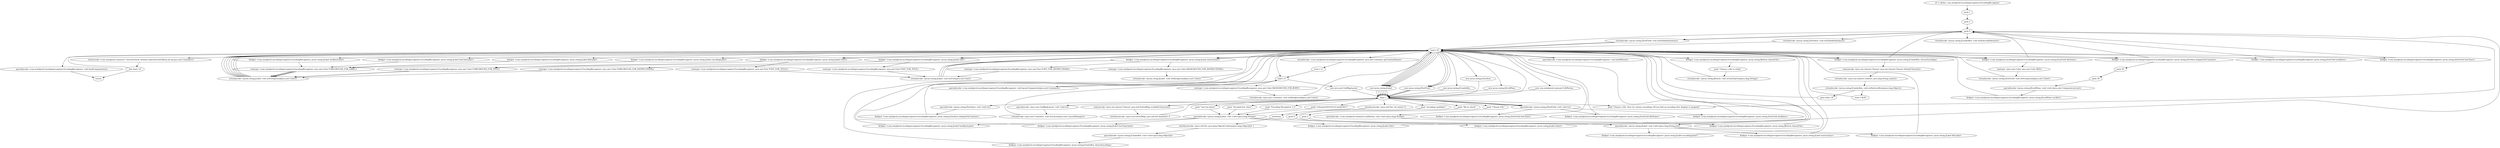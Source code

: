 digraph "" {
    "r0 := @this: com.mindprod.encodingrecogniser.EncodingRecogniser"
    "push 1"
    "r0 := @this: com.mindprod.encodingrecogniser.EncodingRecogniser"->"push 1";
    "push 5"
    "push 1"->"push 5";
    "push 0"
    "push 5"->"push 0";
    "load.r r0"
    "push 0"->"load.r r0";
    "staticinvoke <com.mindprod.common11.VersionCheck: boolean isJavaVersionOK(int,int,int,java.awt.Container)>"
    "load.r r0"->"staticinvoke <com.mindprod.common11.VersionCheck: boolean isJavaVersionOK(int,int,int,java.awt.Container)>";
    "ifne load.r r0"
    "staticinvoke <com.mindprod.common11.VersionCheck: boolean isJavaVersionOK(int,int,int,java.awt.Container)>"->"ifne load.r r0";
    "return"
    "ifne load.r r0"->"return";
    "ifne load.r r0"->"load.r r0";
    "specialinvoke <com.mindprod.encodingrecogniser.EncodingRecogniser: void buildMenu()>"
    "load.r r0"->"specialinvoke <com.mindprod.encodingrecogniser.EncodingRecogniser: void buildMenu()>";
    "specialinvoke <com.mindprod.encodingrecogniser.EncodingRecogniser: void buildMenu()>"->"load.r r0";
    "virtualinvoke <com.mindprod.encodingrecogniser.EncodingRecogniser: java.awt.Container getContentPane()>"
    "load.r r0"->"virtualinvoke <com.mindprod.encodingrecogniser.EncodingRecogniser: java.awt.Container getContentPane()>";
    "store.r r1"
    "virtualinvoke <com.mindprod.encodingrecogniser.EncodingRecogniser: java.awt.Container getContentPane()>"->"store.r r1";
    "load.r r1"
    "store.r r1"->"load.r r1";
    "new java.awt.GridBagLayout"
    "load.r r1"->"new java.awt.GridBagLayout";
    "dup1.r"
    "new java.awt.GridBagLayout"->"dup1.r";
    "specialinvoke <java.awt.GridBagLayout: void <init>()>"
    "dup1.r"->"specialinvoke <java.awt.GridBagLayout: void <init>()>";
    "virtualinvoke <java.awt.Container: void setLayout(java.awt.LayoutManager)>"
    "specialinvoke <java.awt.GridBagLayout: void <init>()>"->"virtualinvoke <java.awt.Container: void setLayout(java.awt.LayoutManager)>";
    "virtualinvoke <java.awt.Container: void setLayout(java.awt.LayoutManager)>"->"load.r r1";
    "staticget <com.mindprod.encodingrecogniser.EncodingRecogniser: java.awt.Color BACKGROUND_FOR_BODY>"
    "load.r r1"->"staticget <com.mindprod.encodingrecogniser.EncodingRecogniser: java.awt.Color BACKGROUND_FOR_BODY>";
    "virtualinvoke <java.awt.Container: void setBackground(java.awt.Color)>"
    "staticget <com.mindprod.encodingrecogniser.EncodingRecogniser: java.awt.Color BACKGROUND_FOR_BODY>"->"virtualinvoke <java.awt.Container: void setBackground(java.awt.Color)>";
    "virtualinvoke <java.awt.Container: void setBackground(java.awt.Color)>"->"load.r r0";
    "new javax.swing.JLabel"
    "load.r r0"->"new javax.swing.JLabel";
    "new javax.swing.JLabel"->"dup1.r";
    "push \"Encoding Recogniser 1.2\""
    "dup1.r"->"push \"Encoding Recogniser 1.2\"";
    "specialinvoke <javax.swing.JLabel: void <init>(java.lang.String)>"
    "push \"Encoding Recogniser 1.2\""->"specialinvoke <javax.swing.JLabel: void <init>(java.lang.String)>";
    "fieldput <com.mindprod.encodingrecogniser.EncodingRecogniser: javax.swing.JLabel title>"
    "specialinvoke <javax.swing.JLabel: void <init>(java.lang.String)>"->"fieldput <com.mindprod.encodingrecogniser.EncodingRecogniser: javax.swing.JLabel title>";
    "fieldput <com.mindprod.encodingrecogniser.EncodingRecogniser: javax.swing.JLabel title>"->"load.r r0";
    "fieldget <com.mindprod.encodingrecogniser.EncodingRecogniser: javax.swing.JLabel title>"
    "load.r r0"->"fieldget <com.mindprod.encodingrecogniser.EncodingRecogniser: javax.swing.JLabel title>";
    "staticget <com.mindprod.encodingrecogniser.EncodingRecogniser: java.awt.Font FONT_FOR_TITLE>"
    "fieldget <com.mindprod.encodingrecogniser.EncodingRecogniser: javax.swing.JLabel title>"->"staticget <com.mindprod.encodingrecogniser.EncodingRecogniser: java.awt.Font FONT_FOR_TITLE>";
    "virtualinvoke <javax.swing.JLabel: void setFont(java.awt.Font)>"
    "staticget <com.mindprod.encodingrecogniser.EncodingRecogniser: java.awt.Font FONT_FOR_TITLE>"->"virtualinvoke <javax.swing.JLabel: void setFont(java.awt.Font)>";
    "virtualinvoke <javax.swing.JLabel: void setFont(java.awt.Font)>"->"load.r r0";
    "load.r r0"->"fieldget <com.mindprod.encodingrecogniser.EncodingRecogniser: javax.swing.JLabel title>";
    "staticget <com.mindprod.encodingrecogniser.EncodingRecogniser: java.awt.Color FOREGROUND_FOR_TITLE>"
    "fieldget <com.mindprod.encodingrecogniser.EncodingRecogniser: javax.swing.JLabel title>"->"staticget <com.mindprod.encodingrecogniser.EncodingRecogniser: java.awt.Color FOREGROUND_FOR_TITLE>";
    "virtualinvoke <javax.swing.JLabel: void setForeground(java.awt.Color)>"
    "staticget <com.mindprod.encodingrecogniser.EncodingRecogniser: java.awt.Color FOREGROUND_FOR_TITLE>"->"virtualinvoke <javax.swing.JLabel: void setForeground(java.awt.Color)>";
    "virtualinvoke <javax.swing.JLabel: void setForeground(java.awt.Color)>"->"load.r r0";
    "load.r r0"->"new javax.swing.JLabel";
    "new javax.swing.JLabel"->"dup1.r";
    "push \"released:2010-03-23 build:9411\""
    "dup1.r"->"push \"released:2010-03-23 build:9411\"";
    "push \"released:2010-03-23 build:9411\""->"specialinvoke <javax.swing.JLabel: void <init>(java.lang.String)>";
    "fieldput <com.mindprod.encodingrecogniser.EncodingRecogniser: javax.swing.JLabel title2>"
    "specialinvoke <javax.swing.JLabel: void <init>(java.lang.String)>"->"fieldput <com.mindprod.encodingrecogniser.EncodingRecogniser: javax.swing.JLabel title2>";
    "fieldput <com.mindprod.encodingrecogniser.EncodingRecogniser: javax.swing.JLabel title2>"->"load.r r0";
    "fieldget <com.mindprod.encodingrecogniser.EncodingRecogniser: javax.swing.JLabel title2>"
    "load.r r0"->"fieldget <com.mindprod.encodingrecogniser.EncodingRecogniser: javax.swing.JLabel title2>";
    "staticget <com.mindprod.encodingrecogniser.EncodingRecogniser: java.awt.Font FONT_FOR_TITLE2>"
    "fieldget <com.mindprod.encodingrecogniser.EncodingRecogniser: javax.swing.JLabel title2>"->"staticget <com.mindprod.encodingrecogniser.EncodingRecogniser: java.awt.Font FONT_FOR_TITLE2>";
    "staticget <com.mindprod.encodingrecogniser.EncodingRecogniser: java.awt.Font FONT_FOR_TITLE2>"->"virtualinvoke <javax.swing.JLabel: void setFont(java.awt.Font)>";
    "virtualinvoke <javax.swing.JLabel: void setFont(java.awt.Font)>"->"load.r r0";
    "load.r r0"->"fieldget <com.mindprod.encodingrecogniser.EncodingRecogniser: javax.swing.JLabel title2>";
    "fieldget <com.mindprod.encodingrecogniser.EncodingRecogniser: javax.swing.JLabel title2>"->"staticget <com.mindprod.encodingrecogniser.EncodingRecogniser: java.awt.Color FOREGROUND_FOR_TITLE>";
    "staticget <com.mindprod.encodingrecogniser.EncodingRecogniser: java.awt.Color FOREGROUND_FOR_TITLE>"->"virtualinvoke <javax.swing.JLabel: void setForeground(java.awt.Color)>";
    "virtualinvoke <javax.swing.JLabel: void setForeground(java.awt.Color)>"->"load.r r0";
    "new com.mindprod.common13.JEButton"
    "load.r r0"->"new com.mindprod.common13.JEButton";
    "new com.mindprod.common13.JEButton"->"dup1.r";
    "push \"Choose File\""
    "dup1.r"->"push \"Choose File\"";
    "specialinvoke <com.mindprod.common13.JEButton: void <init>(java.lang.String)>"
    "push \"Choose File\""->"specialinvoke <com.mindprod.common13.JEButton: void <init>(java.lang.String)>";
    "fieldput <com.mindprod.encodingrecogniser.EncodingRecogniser: javax.swing.JButton chooseFile>"
    "specialinvoke <com.mindprod.common13.JEButton: void <init>(java.lang.String)>"->"fieldput <com.mindprod.encodingrecogniser.EncodingRecogniser: javax.swing.JButton chooseFile>";
    "fieldput <com.mindprod.encodingrecogniser.EncodingRecogniser: javax.swing.JButton chooseFile>"->"load.r r0";
    "fieldget <com.mindprod.encodingrecogniser.EncodingRecogniser: javax.swing.JButton chooseFile>"
    "load.r r0"->"fieldget <com.mindprod.encodingrecogniser.EncodingRecogniser: javax.swing.JButton chooseFile>";
    "push \"Choose a file to study\""
    "fieldget <com.mindprod.encodingrecogniser.EncodingRecogniser: javax.swing.JButton chooseFile>"->"push \"Choose a file to study\"";
    "virtualinvoke <javax.swing.JButton: void setToolTipText(java.lang.String)>"
    "push \"Choose a file to study\""->"virtualinvoke <javax.swing.JButton: void setToolTipText(java.lang.String)>";
    "virtualinvoke <javax.swing.JButton: void setToolTipText(java.lang.String)>"->"load.r r0";
    "new javax.swing.JTextField"
    "load.r r0"->"new javax.swing.JTextField";
    "new javax.swing.JTextField"->"dup1.r";
    "specialinvoke <javax.swing.JTextField: void <init>()>"
    "dup1.r"->"specialinvoke <javax.swing.JTextField: void <init>()>";
    "fieldput <com.mindprod.encodingrecogniser.EncodingRecogniser: javax.swing.JTextField fileName>"
    "specialinvoke <javax.swing.JTextField: void <init>()>"->"fieldput <com.mindprod.encodingrecogniser.EncodingRecogniser: javax.swing.JTextField fileName>";
    "fieldput <com.mindprod.encodingrecogniser.EncodingRecogniser: javax.swing.JTextField fileName>"->"load.r r0";
    "fieldget <com.mindprod.encodingrecogniser.EncodingRecogniser: javax.swing.JTextField fileName>"
    "load.r r0"->"fieldget <com.mindprod.encodingrecogniser.EncodingRecogniser: javax.swing.JTextField fileName>";
    "fieldget <com.mindprod.encodingrecogniser.EncodingRecogniser: javax.swing.JTextField fileName>"->"push 0";
    "virtualinvoke <javax.swing.JTextField: void setEditable(boolean)>"
    "push 0"->"virtualinvoke <javax.swing.JTextField: void setEditable(boolean)>";
    "virtualinvoke <javax.swing.JTextField: void setEditable(boolean)>"->"load.r r0";
    "load.r r0"->"fieldget <com.mindprod.encodingrecogniser.EncodingRecogniser: javax.swing.JTextField fileName>";
    "staticget <java.awt.Color: java.awt.Color RED>"
    "fieldget <com.mindprod.encodingrecogniser.EncodingRecogniser: javax.swing.JTextField fileName>"->"staticget <java.awt.Color: java.awt.Color RED>";
    "virtualinvoke <javax.swing.JTextField: void setForeground(java.awt.Color)>"
    "staticget <java.awt.Color: java.awt.Color RED>"->"virtualinvoke <javax.swing.JTextField: void setForeground(java.awt.Color)>";
    "virtualinvoke <javax.swing.JTextField: void setForeground(java.awt.Color)>"->"load.r r0";
    "new javax.swing.JComboBox"
    "load.r r0"->"new javax.swing.JComboBox";
    "new javax.swing.JComboBox"->"dup1.r";
    "staticinvoke <java.nio.charset.Charset: java.util.SortedMap availableCharsets()>"
    "dup1.r"->"staticinvoke <java.nio.charset.Charset: java.util.SortedMap availableCharsets()>";
    "interfaceinvoke <java.util.SortedMap: java.util.Set keySet()> 0"
    "staticinvoke <java.nio.charset.Charset: java.util.SortedMap availableCharsets()>"->"interfaceinvoke <java.util.SortedMap: java.util.Set keySet()> 0";
    "interfaceinvoke <java.util.SortedMap: java.util.Set keySet()> 0"->"dup1.r";
    "interfaceinvoke <java.util.Set: int size()> 0"
    "dup1.r"->"interfaceinvoke <java.util.Set: int size()> 0";
    "newarray"
    "interfaceinvoke <java.util.Set: int size()> 0"->"newarray";
    "interfaceinvoke <java.util.Set: java.lang.Object[] toArray(java.lang.Object[])> 1"
    "newarray"->"interfaceinvoke <java.util.Set: java.lang.Object[] toArray(java.lang.Object[])> 1";
    "specialinvoke <javax.swing.JComboBox: void <init>(java.lang.Object[])>"
    "interfaceinvoke <java.util.Set: java.lang.Object[] toArray(java.lang.Object[])> 1"->"specialinvoke <javax.swing.JComboBox: void <init>(java.lang.Object[])>";
    "fieldput <com.mindprod.encodingrecogniser.EncodingRecogniser: javax.swing.JComboBox chooseEncoding>"
    "specialinvoke <javax.swing.JComboBox: void <init>(java.lang.Object[])>"->"fieldput <com.mindprod.encodingrecogniser.EncodingRecogniser: javax.swing.JComboBox chooseEncoding>";
    "fieldput <com.mindprod.encodingrecogniser.EncodingRecogniser: javax.swing.JComboBox chooseEncoding>"->"load.r r0";
    "fieldget <com.mindprod.encodingrecogniser.EncodingRecogniser: javax.swing.JComboBox chooseEncoding>"
    "load.r r0"->"fieldget <com.mindprod.encodingrecogniser.EncodingRecogniser: javax.swing.JComboBox chooseEncoding>";
    "staticinvoke <java.nio.charset.Charset: java.nio.charset.Charset defaultCharset()>"
    "fieldget <com.mindprod.encodingrecogniser.EncodingRecogniser: javax.swing.JComboBox chooseEncoding>"->"staticinvoke <java.nio.charset.Charset: java.nio.charset.Charset defaultCharset()>";
    "virtualinvoke <java.nio.charset.Charset: java.lang.String name()>"
    "staticinvoke <java.nio.charset.Charset: java.nio.charset.Charset defaultCharset()>"->"virtualinvoke <java.nio.charset.Charset: java.lang.String name()>";
    "virtualinvoke <javax.swing.JComboBox: void setSelectedItem(java.lang.Object)>"
    "virtualinvoke <java.nio.charset.Charset: java.lang.String name()>"->"virtualinvoke <javax.swing.JComboBox: void setSelectedItem(java.lang.Object)>";
    "goto load.r r0"
    "virtualinvoke <javax.swing.JComboBox: void setSelectedItem(java.lang.Object)>"->"goto load.r r0";
    "goto load.r r0"->"load.r r0";
    "load.r r0"->"new javax.swing.JLabel";
    "new javax.swing.JLabel"->"dup1.r";
    "push \"file to check\""
    "dup1.r"->"push \"file to check\"";
    "push 2"
    "push \"file to check\""->"push 2";
    "specialinvoke <javax.swing.JLabel: void <init>(java.lang.String,int)>"
    "push 2"->"specialinvoke <javax.swing.JLabel: void <init>(java.lang.String,int)>";
    "fieldput <com.mindprod.encodingrecogniser.EncodingRecogniser: javax.swing.JLabel fileLabel>"
    "specialinvoke <javax.swing.JLabel: void <init>(java.lang.String,int)>"->"fieldput <com.mindprod.encodingrecogniser.EncodingRecogniser: javax.swing.JLabel fileLabel>";
    "fieldput <com.mindprod.encodingrecogniser.EncodingRecogniser: javax.swing.JLabel fileLabel>"->"load.r r0";
    "fieldget <com.mindprod.encodingrecogniser.EncodingRecogniser: javax.swing.JLabel fileLabel>"
    "load.r r0"->"fieldget <com.mindprod.encodingrecogniser.EncodingRecogniser: javax.swing.JLabel fileLabel>";
    "staticget <com.mindprod.encodingrecogniser.EncodingRecogniser: java.awt.Color FOREGROUND_FOR_LABEL>"
    "fieldget <com.mindprod.encodingrecogniser.EncodingRecogniser: javax.swing.JLabel fileLabel>"->"staticget <com.mindprod.encodingrecogniser.EncodingRecogniser: java.awt.Color FOREGROUND_FOR_LABEL>";
    "staticget <com.mindprod.encodingrecogniser.EncodingRecogniser: java.awt.Color FOREGROUND_FOR_LABEL>"->"virtualinvoke <javax.swing.JLabel: void setForeground(java.awt.Color)>";
    "virtualinvoke <javax.swing.JLabel: void setForeground(java.awt.Color)>"->"load.r r0";
    "load.r r0"->"new javax.swing.JLabel";
    "new javax.swing.JLabel"->"dup1.r";
    "push \"encoding candidate\""
    "dup1.r"->"push \"encoding candidate\"";
    "push 4"
    "push \"encoding candidate\""->"push 4";
    "push 4"->"specialinvoke <javax.swing.JLabel: void <init>(java.lang.String,int)>";
    "fieldput <com.mindprod.encodingrecogniser.EncodingRecogniser: javax.swing.JLabel encodingLabel>"
    "specialinvoke <javax.swing.JLabel: void <init>(java.lang.String,int)>"->"fieldput <com.mindprod.encodingrecogniser.EncodingRecogniser: javax.swing.JLabel encodingLabel>";
    "fieldput <com.mindprod.encodingrecogniser.EncodingRecogniser: javax.swing.JLabel encodingLabel>"->"load.r r0";
    "fieldget <com.mindprod.encodingrecogniser.EncodingRecogniser: javax.swing.JLabel encodingLabel>"
    "load.r r0"->"fieldget <com.mindprod.encodingrecogniser.EncodingRecogniser: javax.swing.JLabel encodingLabel>";
    "fieldget <com.mindprod.encodingrecogniser.EncodingRecogniser: javax.swing.JLabel encodingLabel>"->"staticget <com.mindprod.encodingrecogniser.EncodingRecogniser: java.awt.Color FOREGROUND_FOR_LABEL>";
    "staticget <com.mindprod.encodingrecogniser.EncodingRecogniser: java.awt.Color FOREGROUND_FOR_LABEL>"->"virtualinvoke <javax.swing.JLabel: void setForeground(java.awt.Color)>";
    "virtualinvoke <javax.swing.JLabel: void setForeground(java.awt.Color)>"->"load.r r0";
    "load.r r0"->"new javax.swing.JLabel";
    "new javax.swing.JLabel"->"dup1.r";
    "push \"raw hex bytes\""
    "dup1.r"->"push \"raw hex bytes\"";
    "push \"raw hex bytes\""->"specialinvoke <javax.swing.JLabel: void <init>(java.lang.String)>";
    "fieldput <com.mindprod.encodingrecogniser.EncodingRecogniser: javax.swing.JLabel hexByteLabel>"
    "specialinvoke <javax.swing.JLabel: void <init>(java.lang.String)>"->"fieldput <com.mindprod.encodingrecogniser.EncodingRecogniser: javax.swing.JLabel hexByteLabel>";
    "fieldput <com.mindprod.encodingrecogniser.EncodingRecogniser: javax.swing.JLabel hexByteLabel>"->"load.r r0";
    "fieldget <com.mindprod.encodingrecogniser.EncodingRecogniser: javax.swing.JLabel hexByteLabel>"
    "load.r r0"->"fieldget <com.mindprod.encodingrecogniser.EncodingRecogniser: javax.swing.JLabel hexByteLabel>";
    "fieldget <com.mindprod.encodingrecogniser.EncodingRecogniser: javax.swing.JLabel hexByteLabel>"->"staticget <com.mindprod.encodingrecogniser.EncodingRecogniser: java.awt.Color FOREGROUND_FOR_LABEL>";
    "staticget <com.mindprod.encodingrecogniser.EncodingRecogniser: java.awt.Color FOREGROUND_FOR_LABEL>"->"virtualinvoke <javax.swing.JLabel: void setForeground(java.awt.Color)>";
    "virtualinvoke <javax.swing.JLabel: void setForeground(java.awt.Color)>"->"load.r r0";
    "load.r r0"->"new javax.swing.JLabel";
    "new javax.swing.JLabel"->"dup1.r";
    "push \"decoded hex chars\""
    "dup1.r"->"push \"decoded hex chars\"";
    "push \"decoded hex chars\""->"specialinvoke <javax.swing.JLabel: void <init>(java.lang.String)>";
    "fieldput <com.mindprod.encodingrecogniser.EncodingRecogniser: javax.swing.JLabel hexCharLabel>"
    "specialinvoke <javax.swing.JLabel: void <init>(java.lang.String)>"->"fieldput <com.mindprod.encodingrecogniser.EncodingRecogniser: javax.swing.JLabel hexCharLabel>";
    "fieldput <com.mindprod.encodingrecogniser.EncodingRecogniser: javax.swing.JLabel hexCharLabel>"->"load.r r0";
    "fieldget <com.mindprod.encodingrecogniser.EncodingRecogniser: javax.swing.JLabel hexCharLabel>"
    "load.r r0"->"fieldget <com.mindprod.encodingrecogniser.EncodingRecogniser: javax.swing.JLabel hexCharLabel>";
    "fieldget <com.mindprod.encodingrecogniser.EncodingRecogniser: javax.swing.JLabel hexCharLabel>"->"staticget <com.mindprod.encodingrecogniser.EncodingRecogniser: java.awt.Color FOREGROUND_FOR_LABEL>";
    "staticget <com.mindprod.encodingrecogniser.EncodingRecogniser: java.awt.Color FOREGROUND_FOR_LABEL>"->"virtualinvoke <javax.swing.JLabel: void setForeground(java.awt.Color)>";
    "virtualinvoke <javax.swing.JLabel: void setForeground(java.awt.Color)>"->"load.r r0";
    "load.r r0"->"new javax.swing.JTextField";
    "new javax.swing.JTextField"->"dup1.r";
    "dup1.r"->"specialinvoke <javax.swing.JTextField: void <init>()>";
    "fieldput <com.mindprod.encodingrecogniser.EncodingRecogniser: javax.swing.JTextField hexBytes>"
    "specialinvoke <javax.swing.JTextField: void <init>()>"->"fieldput <com.mindprod.encodingrecogniser.EncodingRecogniser: javax.swing.JTextField hexBytes>";
    "fieldput <com.mindprod.encodingrecogniser.EncodingRecogniser: javax.swing.JTextField hexBytes>"->"load.r r0";
    "fieldget <com.mindprod.encodingrecogniser.EncodingRecogniser: javax.swing.JTextField hexBytes>"
    "load.r r0"->"fieldget <com.mindprod.encodingrecogniser.EncodingRecogniser: javax.swing.JTextField hexBytes>";
    "fieldget <com.mindprod.encodingrecogniser.EncodingRecogniser: javax.swing.JTextField hexBytes>"->"push 0";
    "push 0"->"virtualinvoke <javax.swing.JTextField: void setEditable(boolean)>";
    "virtualinvoke <javax.swing.JTextField: void setEditable(boolean)>"->"load.r r0";
    "load.r r0"->"new javax.swing.JTextField";
    "new javax.swing.JTextField"->"dup1.r";
    "dup1.r"->"specialinvoke <javax.swing.JTextField: void <init>()>";
    "fieldput <com.mindprod.encodingrecogniser.EncodingRecogniser: javax.swing.JTextField hexChars>"
    "specialinvoke <javax.swing.JTextField: void <init>()>"->"fieldput <com.mindprod.encodingrecogniser.EncodingRecogniser: javax.swing.JTextField hexChars>";
    "fieldput <com.mindprod.encodingrecogniser.EncodingRecogniser: javax.swing.JTextField hexChars>"->"load.r r0";
    "fieldget <com.mindprod.encodingrecogniser.EncodingRecogniser: javax.swing.JTextField hexChars>"
    "load.r r0"->"fieldget <com.mindprod.encodingrecogniser.EncodingRecogniser: javax.swing.JTextField hexChars>";
    "fieldget <com.mindprod.encodingrecogniser.EncodingRecogniser: javax.swing.JTextField hexChars>"->"push 0";
    "push 0"->"virtualinvoke <javax.swing.JTextField: void setEditable(boolean)>";
    "virtualinvoke <javax.swing.JTextField: void setEditable(boolean)>"->"load.r r0";
    "new javax.swing.JTextArea"
    "load.r r0"->"new javax.swing.JTextArea";
    "new javax.swing.JTextArea"->"dup1.r";
    "specialinvoke <javax.swing.JTextArea: void <init>()>"
    "dup1.r"->"specialinvoke <javax.swing.JTextArea: void <init>()>";
    "fieldput <com.mindprod.encodingrecogniser.EncodingRecogniser: javax.swing.JTextArea displayFileContents>"
    "specialinvoke <javax.swing.JTextArea: void <init>()>"->"fieldput <com.mindprod.encodingrecogniser.EncodingRecogniser: javax.swing.JTextArea displayFileContents>";
    "fieldput <com.mindprod.encodingrecogniser.EncodingRecogniser: javax.swing.JTextArea displayFileContents>"->"load.r r0";
    "fieldget <com.mindprod.encodingrecogniser.EncodingRecogniser: javax.swing.JTextArea displayFileContents>"
    "load.r r0"->"fieldget <com.mindprod.encodingrecogniser.EncodingRecogniser: javax.swing.JTextArea displayFileContents>";
    "fieldget <com.mindprod.encodingrecogniser.EncodingRecogniser: javax.swing.JTextArea displayFileContents>"->"push 0";
    "virtualinvoke <javax.swing.JTextArea: void setEditable(boolean)>"
    "push 0"->"virtualinvoke <javax.swing.JTextArea: void setEditable(boolean)>";
    "virtualinvoke <javax.swing.JTextArea: void setEditable(boolean)>"->"load.r r0";
    "new javax.swing.JScrollPane"
    "load.r r0"->"new javax.swing.JScrollPane";
    "new javax.swing.JScrollPane"->"dup1.r";
    "dup1.r"->"load.r r0";
    "load.r r0"->"fieldget <com.mindprod.encodingrecogniser.EncodingRecogniser: javax.swing.JTextArea displayFileContents>";
    "push 20"
    "fieldget <com.mindprod.encodingrecogniser.EncodingRecogniser: javax.swing.JTextArea displayFileContents>"->"push 20";
    "push 30"
    "push 20"->"push 30";
    "specialinvoke <javax.swing.JScrollPane: void <init>(java.awt.Component,int,int)>"
    "push 30"->"specialinvoke <javax.swing.JScrollPane: void <init>(java.awt.Component,int,int)>";
    "fieldput <com.mindprod.encodingrecogniser.EncodingRecogniser: javax.swing.JScrollPane scroller>"
    "specialinvoke <javax.swing.JScrollPane: void <init>(java.awt.Component,int,int)>"->"fieldput <com.mindprod.encodingrecogniser.EncodingRecogniser: javax.swing.JScrollPane scroller>";
    "fieldput <com.mindprod.encodingrecogniser.EncodingRecogniser: javax.swing.JScrollPane scroller>"->"load.r r0";
    "load.r r0"->"new javax.swing.JLabel";
    "new javax.swing.JLabel"->"dup1.r";
    "push \"Choose a file, then try various encodings till you find an encoding that displays it properly.\""
    "dup1.r"->"push \"Choose a file, then try various encodings till you find an encoding that displays it properly.\"";
    "push \"Choose a file, then try various encodings till you find an encoding that displays it properly.\""->"push 0";
    "push 0"->"specialinvoke <javax.swing.JLabel: void <init>(java.lang.String,int)>";
    "fieldput <com.mindprod.encodingrecogniser.EncodingRecogniser: javax.swing.JLabel instructions>"
    "specialinvoke <javax.swing.JLabel: void <init>(java.lang.String,int)>"->"fieldput <com.mindprod.encodingrecogniser.EncodingRecogniser: javax.swing.JLabel instructions>";
    "fieldput <com.mindprod.encodingrecogniser.EncodingRecogniser: javax.swing.JLabel instructions>"->"load.r r0";
    "fieldget <com.mindprod.encodingrecogniser.EncodingRecogniser: javax.swing.JLabel instructions>"
    "load.r r0"->"fieldget <com.mindprod.encodingrecogniser.EncodingRecogniser: javax.swing.JLabel instructions>";
    "staticget <com.mindprod.encodingrecogniser.EncodingRecogniser: java.awt.Font FONT_FOR_INSTRUCTIONS>"
    "fieldget <com.mindprod.encodingrecogniser.EncodingRecogniser: javax.swing.JLabel instructions>"->"staticget <com.mindprod.encodingrecogniser.EncodingRecogniser: java.awt.Font FONT_FOR_INSTRUCTIONS>";
    "staticget <com.mindprod.encodingrecogniser.EncodingRecogniser: java.awt.Font FONT_FOR_INSTRUCTIONS>"->"virtualinvoke <javax.swing.JLabel: void setFont(java.awt.Font)>";
    "virtualinvoke <javax.swing.JLabel: void setFont(java.awt.Font)>"->"load.r r0";
    "load.r r0"->"fieldget <com.mindprod.encodingrecogniser.EncodingRecogniser: javax.swing.JLabel instructions>";
    "staticget <com.mindprod.encodingrecogniser.EncodingRecogniser: java.awt.Color BACKGROUND_FOR_INSTRUCTIONS>"
    "fieldget <com.mindprod.encodingrecogniser.EncodingRecogniser: javax.swing.JLabel instructions>"->"staticget <com.mindprod.encodingrecogniser.EncodingRecogniser: java.awt.Color BACKGROUND_FOR_INSTRUCTIONS>";
    "virtualinvoke <javax.swing.JLabel: void setBackground(java.awt.Color)>"
    "staticget <com.mindprod.encodingrecogniser.EncodingRecogniser: java.awt.Color BACKGROUND_FOR_INSTRUCTIONS>"->"virtualinvoke <javax.swing.JLabel: void setBackground(java.awt.Color)>";
    "virtualinvoke <javax.swing.JLabel: void setBackground(java.awt.Color)>"->"load.r r0";
    "load.r r0"->"fieldget <com.mindprod.encodingrecogniser.EncodingRecogniser: javax.swing.JLabel instructions>";
    "staticget <com.mindprod.encodingrecogniser.EncodingRecogniser: java.awt.Color FOREGROUND_FOR_INSTRUCTIONS>"
    "fieldget <com.mindprod.encodingrecogniser.EncodingRecogniser: javax.swing.JLabel instructions>"->"staticget <com.mindprod.encodingrecogniser.EncodingRecogniser: java.awt.Color FOREGROUND_FOR_INSTRUCTIONS>";
    "staticget <com.mindprod.encodingrecogniser.EncodingRecogniser: java.awt.Color FOREGROUND_FOR_INSTRUCTIONS>"->"virtualinvoke <javax.swing.JLabel: void setForeground(java.awt.Color)>";
    "virtualinvoke <javax.swing.JLabel: void setForeground(java.awt.Color)>"->"load.r r0";
    "load.r r0"->"load.r r1";
    "specialinvoke <com.mindprod.encodingrecogniser.EncodingRecogniser: void layoutComponents(java.awt.Container)>"
    "load.r r1"->"specialinvoke <com.mindprod.encodingrecogniser.EncodingRecogniser: void layoutComponents(java.awt.Container)>";
    "specialinvoke <com.mindprod.encodingrecogniser.EncodingRecogniser: void layoutComponents(java.awt.Container)>"->"load.r r0";
    "specialinvoke <com.mindprod.encodingrecogniser.EncodingRecogniser: void hookComponents()>"
    "load.r r0"->"specialinvoke <com.mindprod.encodingrecogniser.EncodingRecogniser: void hookComponents()>";
    "specialinvoke <com.mindprod.encodingrecogniser.EncodingRecogniser: void hookComponents()>"->"return";
    "store.r $r56"
    "virtualinvoke <javax.swing.JComboBox: void setSelectedItem(java.lang.Object)>"->"store.r $r56";
    "store.r $r56"->"load.r r0";
    "load.r r0"->"fieldget <com.mindprod.encodingrecogniser.EncodingRecogniser: javax.swing.JComboBox chooseEncoding>";
    "fieldget <com.mindprod.encodingrecogniser.EncodingRecogniser: javax.swing.JComboBox chooseEncoding>"->"push 0";
    "virtualinvoke <javax.swing.JComboBox: void setSelectedIndex(int)>"
    "push 0"->"virtualinvoke <javax.swing.JComboBox: void setSelectedIndex(int)>";
}
